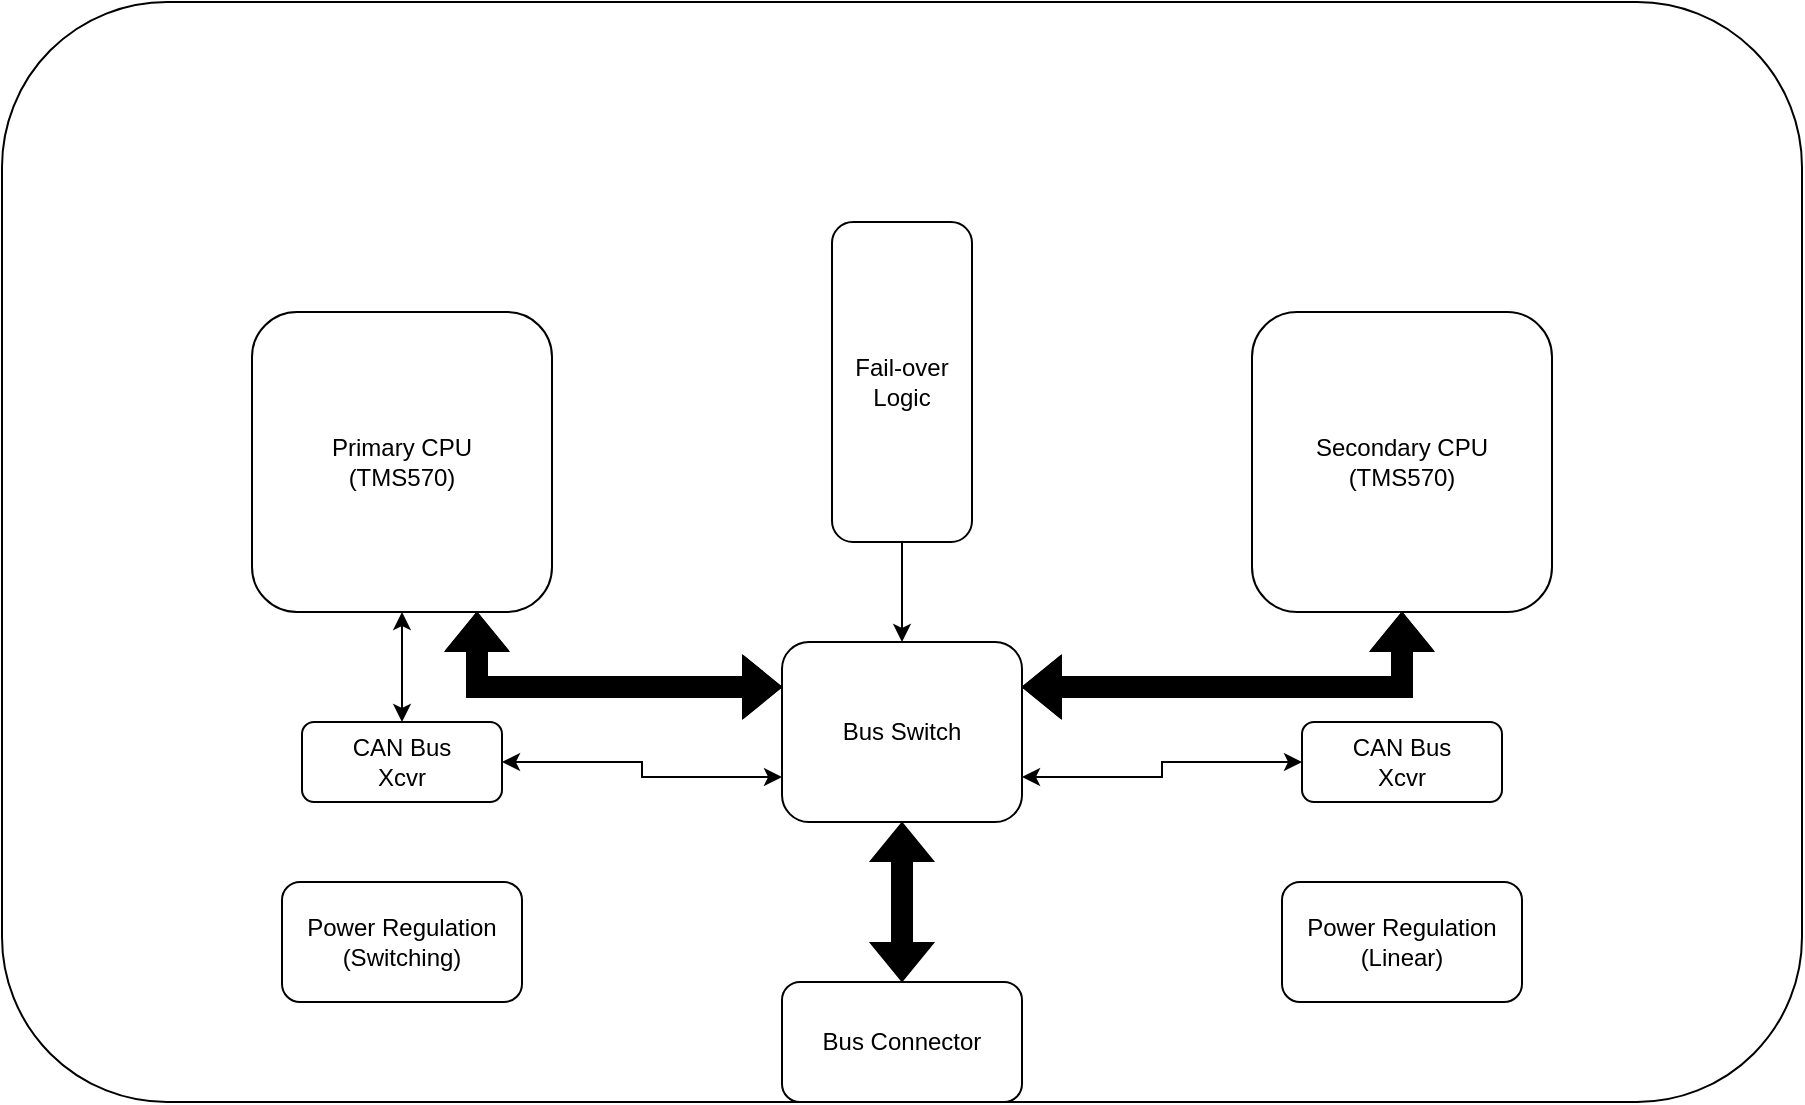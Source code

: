 <mxfile version="24.8.4">
  <diagram name="Page-1" id="sD9l-6ZtQKKojiiVry8w">
    <mxGraphModel dx="1228" dy="568" grid="1" gridSize="10" guides="1" tooltips="1" connect="1" arrows="1" fold="1" page="1" pageScale="1" pageWidth="1100" pageHeight="850" math="0" shadow="0">
      <root>
        <mxCell id="0" />
        <mxCell id="1" parent="0" />
        <mxCell id="_ETHYoadvejzR58WmszD-1" value="" style="rounded=1;whiteSpace=wrap;html=1;" vertex="1" parent="1">
          <mxGeometry x="80" y="90" width="900" height="550" as="geometry" />
        </mxCell>
        <mxCell id="_ETHYoadvejzR58WmszD-2" value="&lt;div&gt;Bus Connector&lt;/div&gt;" style="rounded=1;whiteSpace=wrap;html=1;" vertex="1" parent="1">
          <mxGeometry x="470" y="580" width="120" height="60" as="geometry" />
        </mxCell>
        <mxCell id="_ETHYoadvejzR58WmszD-3" value="&lt;div&gt;Power Regulation&lt;/div&gt;&lt;div&gt;(Switching)&lt;/div&gt;" style="rounded=1;whiteSpace=wrap;html=1;" vertex="1" parent="1">
          <mxGeometry x="220" y="530" width="120" height="60" as="geometry" />
        </mxCell>
        <mxCell id="_ETHYoadvejzR58WmszD-4" value="&lt;div&gt;Power Regulation&lt;/div&gt;&lt;div&gt;(Linear)&lt;/div&gt;" style="rounded=1;whiteSpace=wrap;html=1;" vertex="1" parent="1">
          <mxGeometry x="720" y="530" width="120" height="60" as="geometry" />
        </mxCell>
        <mxCell id="_ETHYoadvejzR58WmszD-7" style="edgeStyle=orthogonalEdgeStyle;rounded=0;orthogonalLoop=1;jettySize=auto;html=1;exitX=0.5;exitY=1;exitDx=0;exitDy=0;" edge="1" parent="1" source="_ETHYoadvejzR58WmszD-5" target="_ETHYoadvejzR58WmszD-6">
          <mxGeometry relative="1" as="geometry" />
        </mxCell>
        <mxCell id="_ETHYoadvejzR58WmszD-5" value="Fail-over Logic" style="rounded=1;whiteSpace=wrap;html=1;" vertex="1" parent="1">
          <mxGeometry x="495" y="200" width="70" height="160" as="geometry" />
        </mxCell>
        <mxCell id="_ETHYoadvejzR58WmszD-16" style="edgeStyle=orthogonalEdgeStyle;rounded=0;orthogonalLoop=1;jettySize=auto;html=1;exitX=0.5;exitY=0;exitDx=0;exitDy=0;" edge="1" parent="1" source="_ETHYoadvejzR58WmszD-6">
          <mxGeometry relative="1" as="geometry">
            <mxPoint x="530" y="430" as="targetPoint" />
          </mxGeometry>
        </mxCell>
        <mxCell id="_ETHYoadvejzR58WmszD-6" value="Bus Switch" style="rounded=1;whiteSpace=wrap;html=1;" vertex="1" parent="1">
          <mxGeometry x="470" y="410" width="120" height="90" as="geometry" />
        </mxCell>
        <mxCell id="_ETHYoadvejzR58WmszD-11" value="" style="shape=flexArrow;endArrow=classic;startArrow=classic;html=1;rounded=0;exitX=0.5;exitY=0;exitDx=0;exitDy=0;entryX=0.5;entryY=1;entryDx=0;entryDy=0;fillColor=#000000;" edge="1" parent="1" source="_ETHYoadvejzR58WmszD-2" target="_ETHYoadvejzR58WmszD-6">
          <mxGeometry width="100" height="100" relative="1" as="geometry">
            <mxPoint x="560" y="580" as="sourcePoint" />
            <mxPoint x="660" y="480" as="targetPoint" />
          </mxGeometry>
        </mxCell>
        <mxCell id="_ETHYoadvejzR58WmszD-12" value="&lt;div&gt;Primary CPU&lt;/div&gt;&lt;div&gt;(TMS570)&lt;br&gt;&lt;/div&gt;" style="rounded=1;whiteSpace=wrap;html=1;" vertex="1" parent="1">
          <mxGeometry x="205" y="245" width="150" height="150" as="geometry" />
        </mxCell>
        <mxCell id="_ETHYoadvejzR58WmszD-13" value="&lt;div&gt;Secondary CPU&lt;/div&gt;&lt;div&gt;(TMS570)&lt;br&gt;&lt;/div&gt;" style="rounded=1;whiteSpace=wrap;html=1;" vertex="1" parent="1">
          <mxGeometry x="705" y="245" width="150" height="150" as="geometry" />
        </mxCell>
        <mxCell id="_ETHYoadvejzR58WmszD-14" value="" style="shape=flexArrow;endArrow=classic;startArrow=classic;html=1;rounded=0;fillColor=#000000;exitX=0;exitY=0.25;exitDx=0;exitDy=0;edgeStyle=orthogonalEdgeStyle;entryX=0.75;entryY=1;entryDx=0;entryDy=0;" edge="1" parent="1" source="_ETHYoadvejzR58WmszD-6" target="_ETHYoadvejzR58WmszD-12">
          <mxGeometry width="100" height="100" relative="1" as="geometry">
            <mxPoint x="320" y="490" as="sourcePoint" />
            <mxPoint x="320" y="410" as="targetPoint" />
          </mxGeometry>
        </mxCell>
        <mxCell id="_ETHYoadvejzR58WmszD-17" value="&lt;div&gt;CAN Bus&lt;/div&gt;&lt;div&gt;Xcvr&lt;br&gt;&lt;/div&gt;" style="rounded=1;whiteSpace=wrap;html=1;" vertex="1" parent="1">
          <mxGeometry x="230" y="450" width="100" height="40" as="geometry" />
        </mxCell>
        <mxCell id="_ETHYoadvejzR58WmszD-18" value="" style="endArrow=classic;startArrow=classic;html=1;rounded=0;entryX=0.5;entryY=1;entryDx=0;entryDy=0;exitX=0.5;exitY=0;exitDx=0;exitDy=0;" edge="1" parent="1" source="_ETHYoadvejzR58WmszD-17" target="_ETHYoadvejzR58WmszD-12">
          <mxGeometry width="50" height="50" relative="1" as="geometry">
            <mxPoint x="590" y="370" as="sourcePoint" />
            <mxPoint x="640" y="320" as="targetPoint" />
          </mxGeometry>
        </mxCell>
        <mxCell id="_ETHYoadvejzR58WmszD-19" value="" style="endArrow=classic;startArrow=classic;html=1;rounded=0;exitX=1;exitY=0.5;exitDx=0;exitDy=0;entryX=0;entryY=0.75;entryDx=0;entryDy=0;edgeStyle=orthogonalEdgeStyle;" edge="1" parent="1" source="_ETHYoadvejzR58WmszD-17" target="_ETHYoadvejzR58WmszD-6">
          <mxGeometry width="50" height="50" relative="1" as="geometry">
            <mxPoint x="590" y="370" as="sourcePoint" />
            <mxPoint x="640" y="320" as="targetPoint" />
          </mxGeometry>
        </mxCell>
        <mxCell id="_ETHYoadvejzR58WmszD-20" value="&lt;div&gt;CAN Bus&lt;/div&gt;&lt;div&gt;Xcvr&lt;br&gt;&lt;/div&gt;" style="rounded=1;whiteSpace=wrap;html=1;" vertex="1" parent="1">
          <mxGeometry x="730" y="450" width="100" height="40" as="geometry" />
        </mxCell>
        <mxCell id="_ETHYoadvejzR58WmszD-21" value="" style="endArrow=classic;startArrow=classic;html=1;rounded=0;exitX=1;exitY=0.75;exitDx=0;exitDy=0;entryX=0;entryY=0.5;entryDx=0;entryDy=0;edgeStyle=orthogonalEdgeStyle;" edge="1" parent="1" source="_ETHYoadvejzR58WmszD-6" target="_ETHYoadvejzR58WmszD-20">
          <mxGeometry width="50" height="50" relative="1" as="geometry">
            <mxPoint x="610" y="412" as="sourcePoint" />
            <mxPoint x="750" y="420" as="targetPoint" />
          </mxGeometry>
        </mxCell>
        <mxCell id="_ETHYoadvejzR58WmszD-22" value="" style="shape=flexArrow;endArrow=classic;startArrow=classic;html=1;rounded=0;fillColor=#000000;exitX=1;exitY=0.25;exitDx=0;exitDy=0;edgeStyle=orthogonalEdgeStyle;entryX=0.5;entryY=1;entryDx=0;entryDy=0;" edge="1" parent="1" source="_ETHYoadvejzR58WmszD-6" target="_ETHYoadvejzR58WmszD-13">
          <mxGeometry width="100" height="100" relative="1" as="geometry">
            <mxPoint x="992" y="449.5" as="sourcePoint" />
            <mxPoint x="840" y="411.5" as="targetPoint" />
          </mxGeometry>
        </mxCell>
      </root>
    </mxGraphModel>
  </diagram>
</mxfile>
